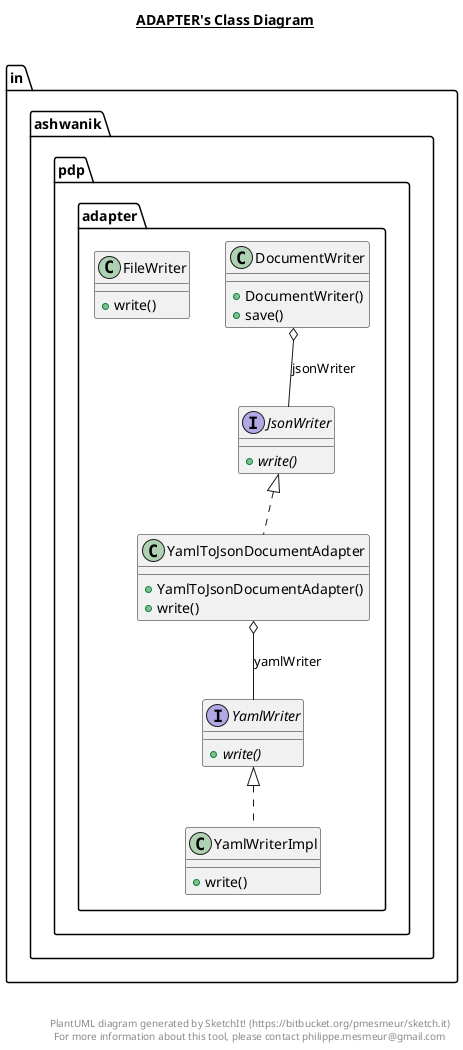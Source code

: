 @startuml

title __ADAPTER's Class Diagram__\n

  namespace in.ashwanik.pdp.adapter {
    class in.ashwanik.pdp.adapter.DocumentWriter {
        + DocumentWriter()
        + save()
    }
  }
  

  namespace in.ashwanik.pdp.adapter {
    class in.ashwanik.pdp.adapter.FileWriter {
        + write()
    }
  }
  

  namespace in.ashwanik.pdp.adapter {
    interface in.ashwanik.pdp.adapter.JsonWriter {
        {abstract} + write()
    }
  }
  

  namespace in.ashwanik.pdp.adapter {
    class in.ashwanik.pdp.adapter.YamlToJsonDocumentAdapter {
        + YamlToJsonDocumentAdapter()
        + write()
    }
  }
  

  namespace in.ashwanik.pdp.adapter {
    interface in.ashwanik.pdp.adapter.YamlWriter {
        {abstract} + write()
    }
  }
  

  namespace in.ashwanik.pdp.adapter {
    class in.ashwanik.pdp.adapter.YamlWriterImpl {
        + write()
    }
  }
  

  in.ashwanik.pdp.adapter.DocumentWriter o-- in.ashwanik.pdp.adapter.JsonWriter : jsonWriter
  in.ashwanik.pdp.adapter.YamlToJsonDocumentAdapter .up.|> in.ashwanik.pdp.adapter.JsonWriter
  in.ashwanik.pdp.adapter.YamlToJsonDocumentAdapter o-- in.ashwanik.pdp.adapter.YamlWriter : yamlWriter
  in.ashwanik.pdp.adapter.YamlWriterImpl .up.|> in.ashwanik.pdp.adapter.YamlWriter


right footer


PlantUML diagram generated by SketchIt! (https://bitbucket.org/pmesmeur/sketch.it)
For more information about this tool, please contact philippe.mesmeur@gmail.com
endfooter

@enduml

